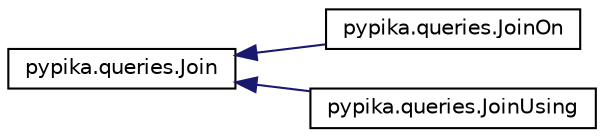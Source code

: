 digraph "Graphical Class Hierarchy"
{
 // LATEX_PDF_SIZE
  edge [fontname="Helvetica",fontsize="10",labelfontname="Helvetica",labelfontsize="10"];
  node [fontname="Helvetica",fontsize="10",shape=record];
  rankdir="LR";
  Node0 [label="pypika.queries.Join",height=0.2,width=0.4,color="black", fillcolor="white", style="filled",URL="$classpypika_1_1queries_1_1Join.html",tooltip=" "];
  Node0 -> Node1 [dir="back",color="midnightblue",fontsize="10",style="solid",fontname="Helvetica"];
  Node1 [label="pypika.queries.JoinOn",height=0.2,width=0.4,color="black", fillcolor="white", style="filled",URL="$classpypika_1_1queries_1_1JoinOn.html",tooltip=" "];
  Node0 -> Node2 [dir="back",color="midnightblue",fontsize="10",style="solid",fontname="Helvetica"];
  Node2 [label="pypika.queries.JoinUsing",height=0.2,width=0.4,color="black", fillcolor="white", style="filled",URL="$classpypika_1_1queries_1_1JoinUsing.html",tooltip=" "];
}
